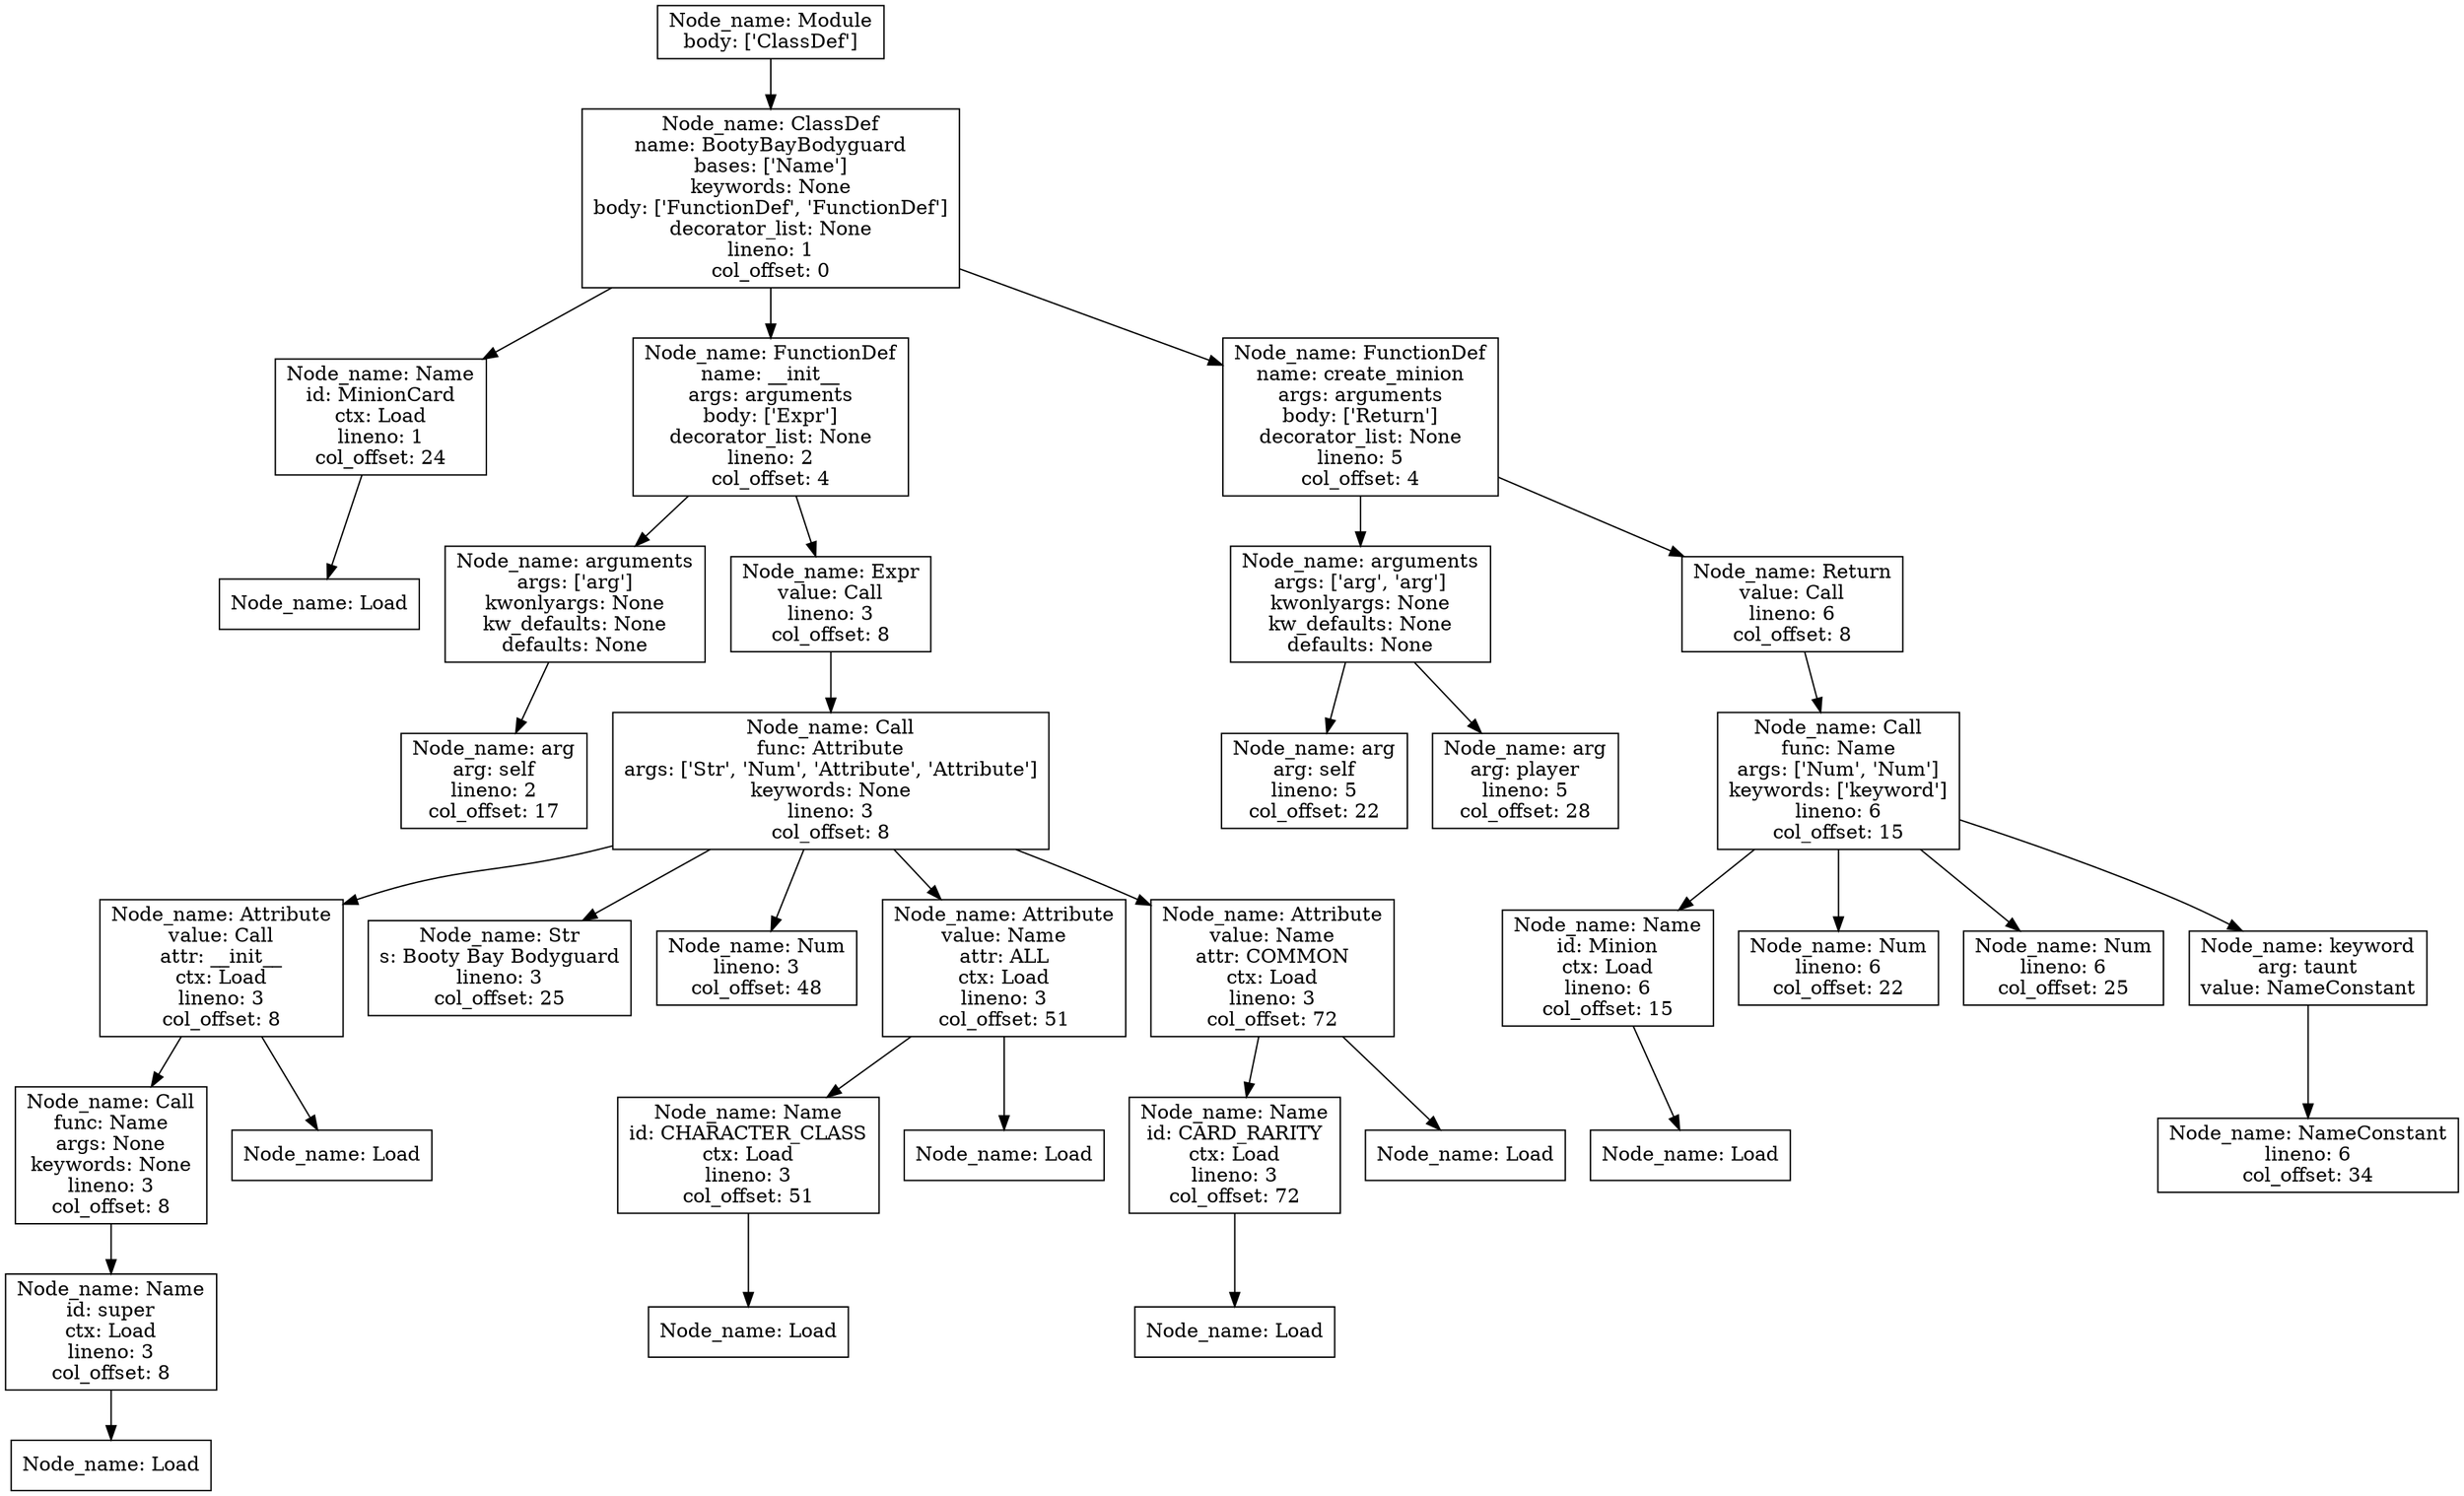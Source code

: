 digraph tree {
	"0" [label="Node_name: Module
body: ['ClassDef']
", shape=box]
	"1" [label="Node_name: ClassDef
name: BootyBayBodyguard
bases: ['Name']
keywords: None
body: ['FunctionDef', 'FunctionDef']
decorator_list: None
lineno: 1
col_offset: 0
", shape=box]
	"2" [label="Node_name: Name
id: MinionCard
ctx: Load
lineno: 1
col_offset: 24
", shape=box]
	"3" [label="Node_name: FunctionDef
name: __init__
args: arguments
body: ['Expr']
decorator_list: None
lineno: 2
col_offset: 4
", shape=box]
	"4" [label="Node_name: FunctionDef
name: create_minion
args: arguments
body: ['Return']
decorator_list: None
lineno: 5
col_offset: 4
", shape=box]
	"35" [label="Node_name: Load
", shape=box]
	"16" [label="Node_name: arguments
args: ['arg']
kwonlyargs: None
kw_defaults: None
defaults: None
", shape=box]
	"17" [label="Node_name: Expr
value: Call
lineno: 3
col_offset: 8
", shape=box]
	"5" [label="Node_name: arguments
args: ['arg', 'arg']
kwonlyargs: None
kw_defaults: None
defaults: None
", shape=box]
	"6" [label="Node_name: Return
value: Call
lineno: 6
col_offset: 8
", shape=box]
	"34" [label="Node_name: arg
arg: self
lineno: 2
col_offset: 17
", shape=box]
	"18" [label="Node_name: Call
func: Attribute
args: ['Str', 'Num', 'Attribute', 'Attribute']
keywords: None
lineno: 3
col_offset: 8
", shape=box]
	"14" [label="Node_name: arg
arg: self
lineno: 5
col_offset: 22
", shape=box]
	"15" [label="Node_name: arg
arg: player
lineno: 5
col_offset: 28
", shape=box]
	"7" [label="Node_name: Call
func: Name
args: ['Num', 'Num']
keywords: ['keyword']
lineno: 6
col_offset: 15
", shape=box]
	"19" [label="Node_name: Attribute
value: Call
attr: __init__
ctx: Load
lineno: 3
col_offset: 8
", shape=box]
	"20" [label="Node_name: Str
s: Booty Bay Bodyguard
lineno: 3
col_offset: 25
", shape=box]
	"21" [label="Node_name: Num
lineno: 3
col_offset: 48
", shape=box]
	"22" [label="Node_name: Attribute
value: Name
attr: ALL
ctx: Load
lineno: 3
col_offset: 51
", shape=box]
	"23" [label="Node_name: Attribute
value: Name
attr: COMMON
ctx: Load
lineno: 3
col_offset: 72
", shape=box]
	"8" [label="Node_name: Name
id: Minion
ctx: Load
lineno: 6
col_offset: 15
", shape=box]
	"9" [label="Node_name: Num
lineno: 6
col_offset: 22
", shape=box]
	"10" [label="Node_name: Num
lineno: 6
col_offset: 25
", shape=box]
	"11" [label="Node_name: keyword
arg: taunt
value: NameConstant
", shape=box]
	"30" [label="Node_name: Call
func: Name
args: None
keywords: None
lineno: 3
col_offset: 8
", shape=box]
	"31" [label="Node_name: Load
", shape=box]
	"27" [label="Node_name: Name
id: CHARACTER_CLASS
ctx: Load
lineno: 3
col_offset: 51
", shape=box]
	"28" [label="Node_name: Load
", shape=box]
	"24" [label="Node_name: Name
id: CARD_RARITY
ctx: Load
lineno: 3
col_offset: 72
", shape=box]
	"25" [label="Node_name: Load
", shape=box]
	"13" [label="Node_name: Load
", shape=box]
	"12" [label="Node_name: NameConstant
lineno: 6
col_offset: 34
", shape=box]
	"32" [label="Node_name: Name
id: super
ctx: Load
lineno: 3
col_offset: 8
", shape=box]
	"29" [label="Node_name: Load
", shape=box]
	"26" [label="Node_name: Load
", shape=box]
	"33" [label="Node_name: Load
", shape=box]

	"0" -> "1"
	"1" -> "2"
	"1" -> "3"
	"1" -> "4"
	"2" -> "35"
	"3" -> "16"
	"3" -> "17"
	"4" -> "5"
	"4" -> "6"
	"16" -> "34"
	"17" -> "18"
	"5" -> "14"
	"5" -> "15"
	"6" -> "7"
	"18" -> "19"
	"18" -> "20"
	"18" -> "21"
	"18" -> "22"
	"18" -> "23"
	"7" -> "8"
	"7" -> "9"
	"7" -> "10"
	"7" -> "11"
	"19" -> "30"
	"19" -> "31"
	"22" -> "27"
	"22" -> "28"
	"23" -> "24"
	"23" -> "25"
	"8" -> "13"
	"11" -> "12"
	"30" -> "32"
	"27" -> "29"
	"24" -> "26"
	"32" -> "33"
}